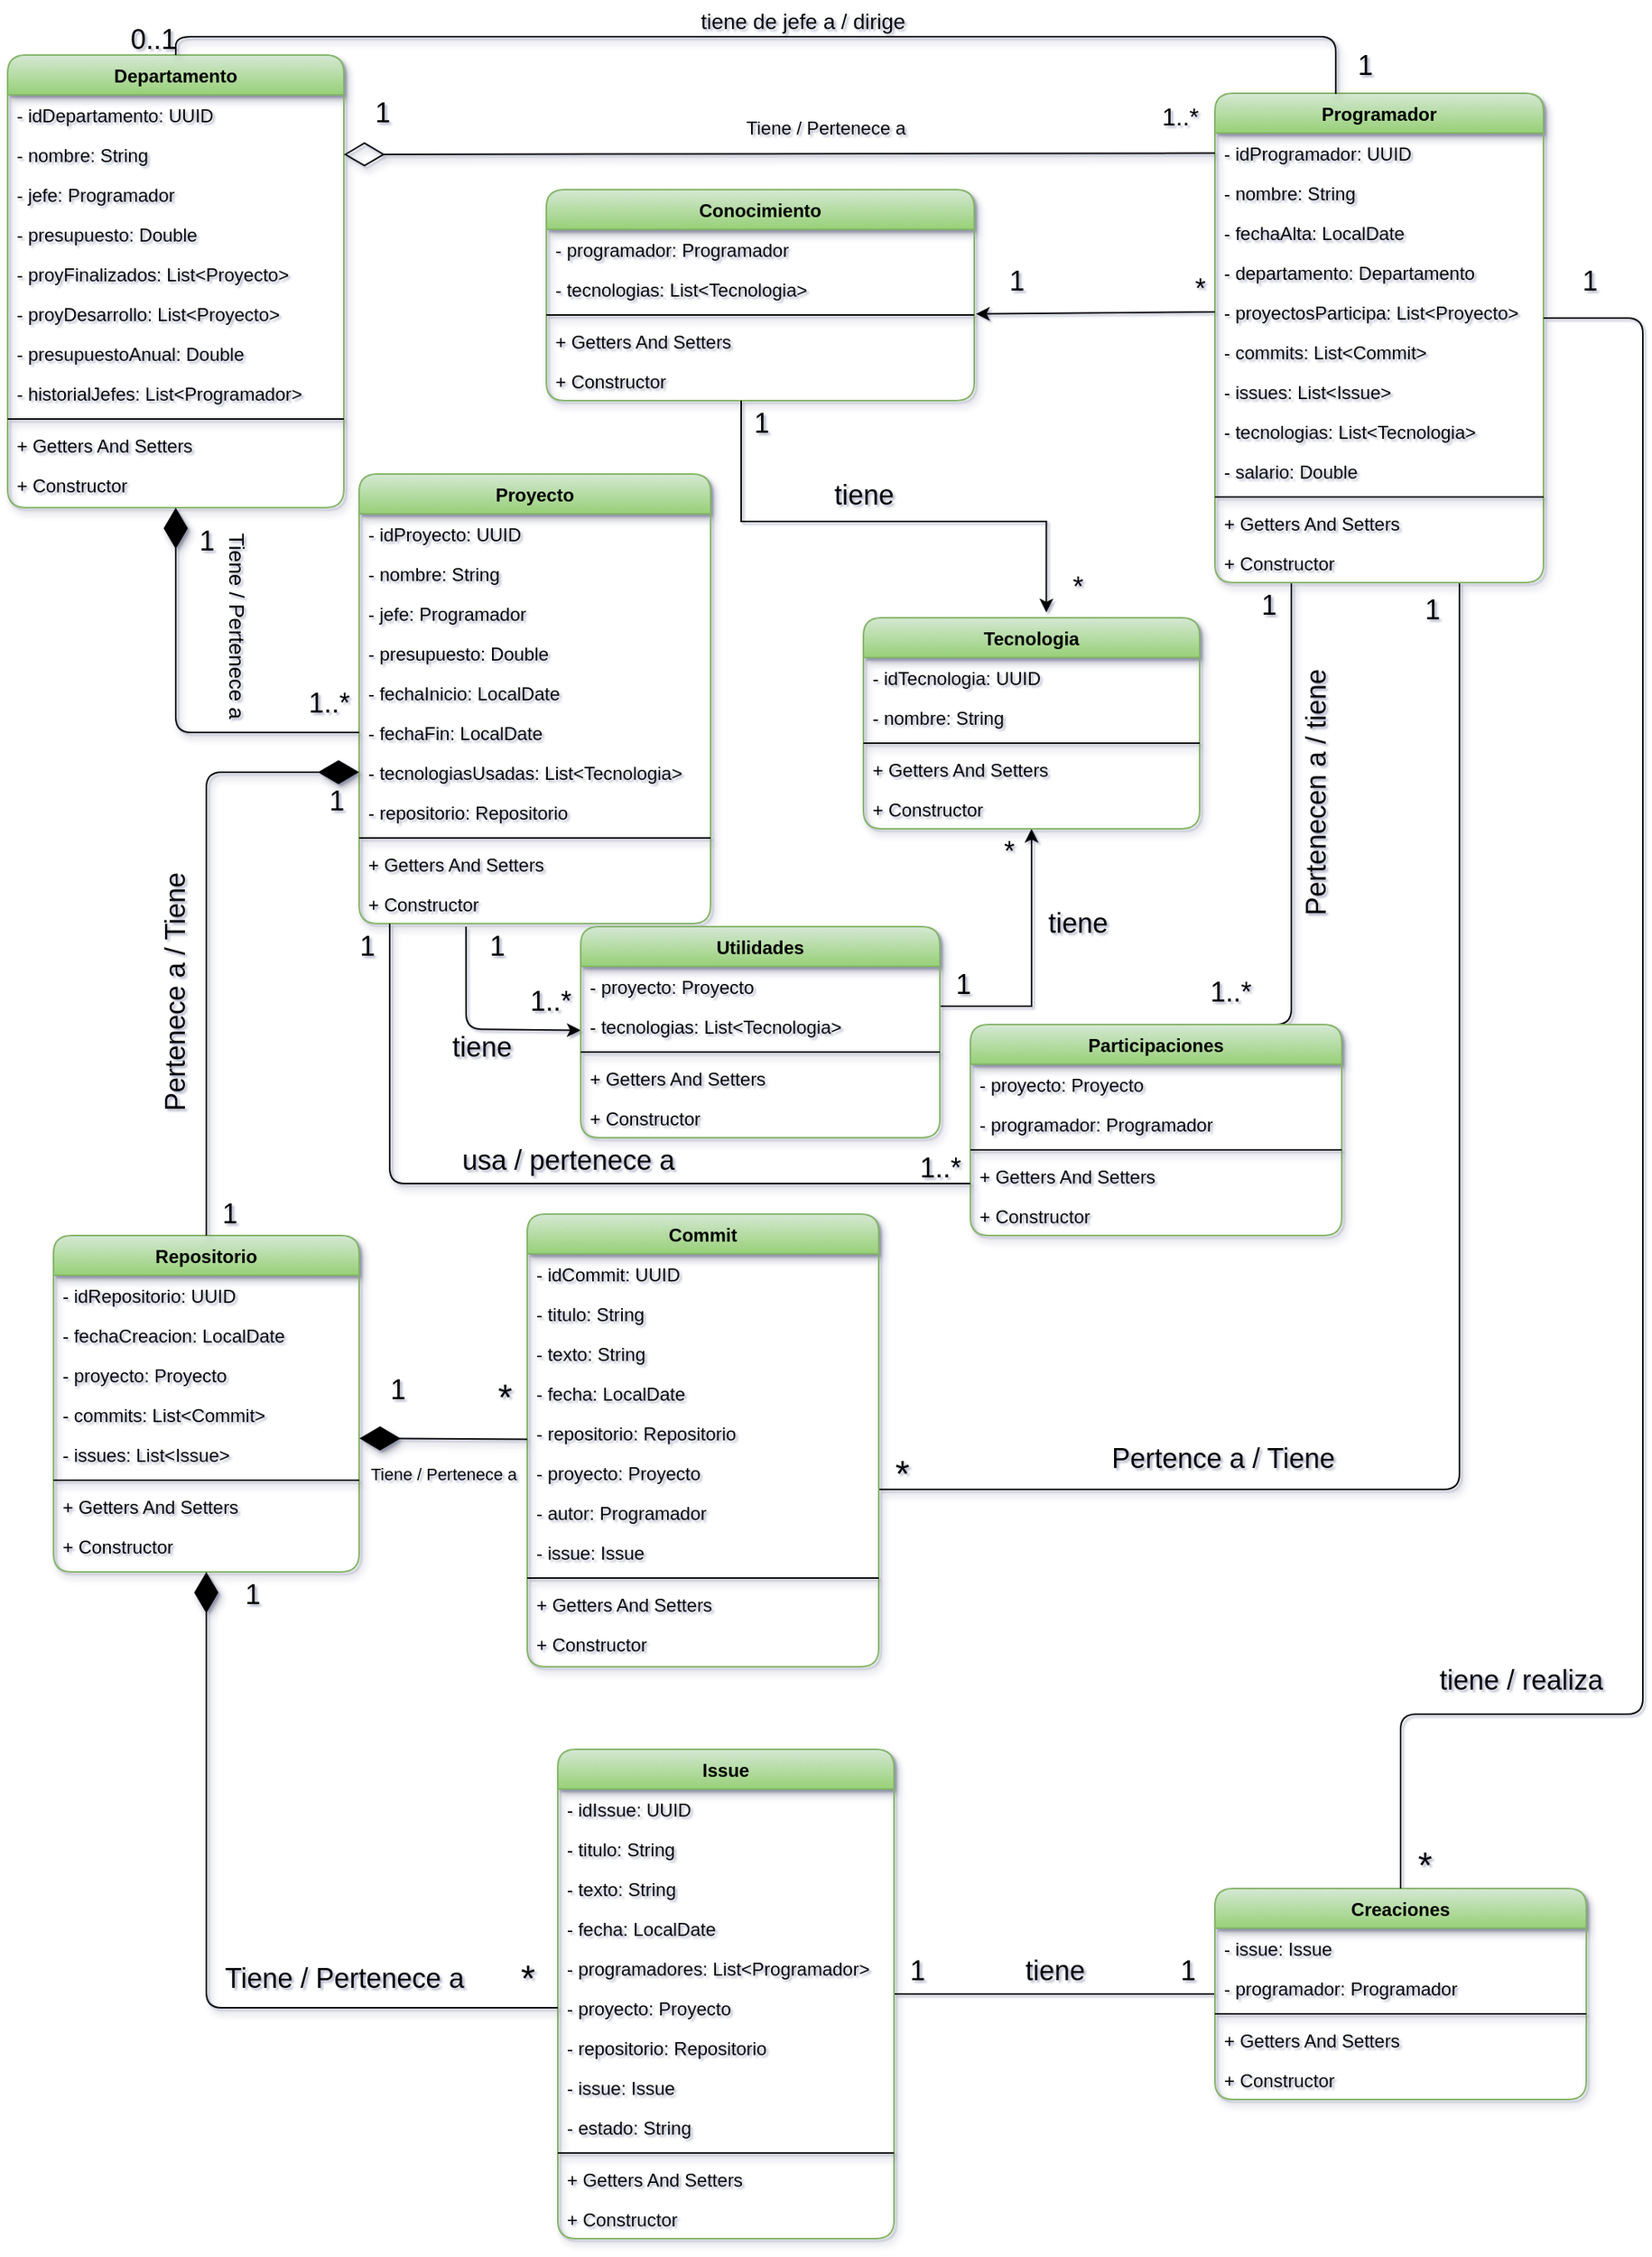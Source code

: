 <mxfile version="15.8.3" type="device"><diagram id="HZmxY4WNw8024BE34JRR" name="Page-1"><mxGraphModel dx="3555" dy="1950" grid="1" gridSize="10" guides="1" tooltips="1" connect="1" arrows="1" fold="1" page="1" pageScale="1" pageWidth="827" pageHeight="1169" background="none" math="0" shadow="1"><root><mxCell id="0"/><mxCell id="1" parent="0"/><mxCell id="TiH0geAo-olVfuEoiiwe-1" value="Departamento" style="swimlane;fontStyle=1;align=center;verticalAlign=top;childLayout=stackLayout;horizontal=1;startSize=26;horizontalStack=0;resizeParent=1;resizeParentMax=0;resizeLast=0;collapsible=1;marginBottom=0;fillColor=#d5e8d4;strokeColor=#82b366;gradientColor=#97d077;rounded=1;shadow=1;" parent="1" vertex="1"><mxGeometry y="32" width="220" height="296" as="geometry"/></mxCell><mxCell id="TiH0geAo-olVfuEoiiwe-2" value="- idDepartamento: UUID" style="text;strokeColor=none;fillColor=none;align=left;verticalAlign=top;spacingLeft=4;spacingRight=4;overflow=hidden;rotatable=0;points=[[0,0.5],[1,0.5]];portConstraint=eastwest;rounded=1;shadow=1;" parent="TiH0geAo-olVfuEoiiwe-1" vertex="1"><mxGeometry y="26" width="220" height="26" as="geometry"/></mxCell><mxCell id="ypCZ3P_r6VAvFXWBrY6j-39" value="- nombre: String" style="text;strokeColor=none;fillColor=none;align=left;verticalAlign=top;spacingLeft=4;spacingRight=4;overflow=hidden;rotatable=0;points=[[0,0.5],[1,0.5]];portConstraint=eastwest;rounded=1;shadow=1;" vertex="1" parent="TiH0geAo-olVfuEoiiwe-1"><mxGeometry y="52" width="220" height="26" as="geometry"/></mxCell><mxCell id="TiH0geAo-olVfuEoiiwe-5" value="- jefe: Programador" style="text;strokeColor=none;fillColor=none;align=left;verticalAlign=top;spacingLeft=4;spacingRight=4;overflow=hidden;rotatable=0;points=[[0,0.5],[1,0.5]];portConstraint=eastwest;rounded=1;shadow=1;" parent="TiH0geAo-olVfuEoiiwe-1" vertex="1"><mxGeometry y="78" width="220" height="26" as="geometry"/></mxCell><mxCell id="TiH0geAo-olVfuEoiiwe-6" value="- presupuesto: Double" style="text;strokeColor=none;fillColor=none;align=left;verticalAlign=top;spacingLeft=4;spacingRight=4;overflow=hidden;rotatable=0;points=[[0,0.5],[1,0.5]];portConstraint=eastwest;rounded=1;shadow=1;" parent="TiH0geAo-olVfuEoiiwe-1" vertex="1"><mxGeometry y="104" width="220" height="26" as="geometry"/></mxCell><mxCell id="TiH0geAo-olVfuEoiiwe-7" value="- proyFinalizados: List&lt;Proyecto&gt;" style="text;strokeColor=none;fillColor=none;align=left;verticalAlign=top;spacingLeft=4;spacingRight=4;overflow=hidden;rotatable=0;points=[[0,0.5],[1,0.5]];portConstraint=eastwest;rounded=1;shadow=1;" parent="TiH0geAo-olVfuEoiiwe-1" vertex="1"><mxGeometry y="130" width="220" height="26" as="geometry"/></mxCell><mxCell id="TiH0geAo-olVfuEoiiwe-8" value="- proyDesarrollo: List&lt;Proyecto&gt;" style="text;strokeColor=none;fillColor=none;align=left;verticalAlign=top;spacingLeft=4;spacingRight=4;overflow=hidden;rotatable=0;points=[[0,0.5],[1,0.5]];portConstraint=eastwest;rounded=1;shadow=1;" parent="TiH0geAo-olVfuEoiiwe-1" vertex="1"><mxGeometry y="156" width="220" height="26" as="geometry"/></mxCell><mxCell id="TiH0geAo-olVfuEoiiwe-9" value="- presupuestoAnual: Double" style="text;strokeColor=none;fillColor=none;align=left;verticalAlign=top;spacingLeft=4;spacingRight=4;overflow=hidden;rotatable=0;points=[[0,0.5],[1,0.5]];portConstraint=eastwest;rounded=1;shadow=1;" parent="TiH0geAo-olVfuEoiiwe-1" vertex="1"><mxGeometry y="182" width="220" height="26" as="geometry"/></mxCell><mxCell id="TiH0geAo-olVfuEoiiwe-21" value="- historialJefes: List&lt;Programador&gt;" style="text;strokeColor=none;fillColor=none;align=left;verticalAlign=top;spacingLeft=4;spacingRight=4;overflow=hidden;rotatable=0;points=[[0,0.5],[1,0.5]];portConstraint=eastwest;rounded=1;shadow=1;" parent="TiH0geAo-olVfuEoiiwe-1" vertex="1"><mxGeometry y="208" width="220" height="26" as="geometry"/></mxCell><mxCell id="TiH0geAo-olVfuEoiiwe-3" value="" style="line;strokeWidth=1;fillColor=none;align=left;verticalAlign=middle;spacingTop=-1;spacingLeft=3;spacingRight=3;rotatable=0;labelPosition=right;points=[];portConstraint=eastwest;rounded=1;shadow=1;" parent="TiH0geAo-olVfuEoiiwe-1" vertex="1"><mxGeometry y="234" width="220" height="8" as="geometry"/></mxCell><mxCell id="TiH0geAo-olVfuEoiiwe-4" value="+ Getters And Setters" style="text;strokeColor=none;fillColor=none;align=left;verticalAlign=top;spacingLeft=4;spacingRight=4;overflow=hidden;rotatable=0;points=[[0,0.5],[1,0.5]];portConstraint=eastwest;rounded=1;shadow=1;" parent="TiH0geAo-olVfuEoiiwe-1" vertex="1"><mxGeometry y="242" width="220" height="26" as="geometry"/></mxCell><mxCell id="TiH0geAo-olVfuEoiiwe-10" value="+ Constructor" style="text;strokeColor=none;fillColor=none;align=left;verticalAlign=top;spacingLeft=4;spacingRight=4;overflow=hidden;rotatable=0;points=[[0,0.5],[1,0.5]];portConstraint=eastwest;rounded=1;shadow=1;" parent="TiH0geAo-olVfuEoiiwe-1" vertex="1"><mxGeometry y="268" width="220" height="28" as="geometry"/></mxCell><mxCell id="TiH0geAo-olVfuEoiiwe-11" value="Proyecto" style="swimlane;fontStyle=1;align=center;verticalAlign=top;childLayout=stackLayout;horizontal=1;startSize=26;horizontalStack=0;resizeParent=1;resizeParentMax=0;resizeLast=0;collapsible=1;marginBottom=0;fillColor=#d5e8d4;strokeColor=#82b366;gradientColor=#97d077;rounded=1;shadow=1;" parent="1" vertex="1"><mxGeometry x="230" y="306" width="230" height="294" as="geometry"/></mxCell><mxCell id="TiH0geAo-olVfuEoiiwe-12" value="- idProyecto: UUID" style="text;strokeColor=none;fillColor=none;align=left;verticalAlign=top;spacingLeft=4;spacingRight=4;overflow=hidden;rotatable=0;points=[[0,0.5],[1,0.5]];portConstraint=eastwest;rounded=1;shadow=1;" parent="TiH0geAo-olVfuEoiiwe-11" vertex="1"><mxGeometry y="26" width="230" height="26" as="geometry"/></mxCell><mxCell id="ypCZ3P_r6VAvFXWBrY6j-42" value="- nombre: String" style="text;strokeColor=none;fillColor=none;align=left;verticalAlign=top;spacingLeft=4;spacingRight=4;overflow=hidden;rotatable=0;points=[[0,0.5],[1,0.5]];portConstraint=eastwest;rounded=1;shadow=1;" vertex="1" parent="TiH0geAo-olVfuEoiiwe-11"><mxGeometry y="52" width="230" height="26" as="geometry"/></mxCell><mxCell id="TiH0geAo-olVfuEoiiwe-13" value="- jefe: Programador" style="text;strokeColor=none;fillColor=none;align=left;verticalAlign=top;spacingLeft=4;spacingRight=4;overflow=hidden;rotatable=0;points=[[0,0.5],[1,0.5]];portConstraint=eastwest;rounded=1;shadow=1;" parent="TiH0geAo-olVfuEoiiwe-11" vertex="1"><mxGeometry y="78" width="230" height="26" as="geometry"/></mxCell><mxCell id="TiH0geAo-olVfuEoiiwe-14" value="- presupuesto: Double" style="text;strokeColor=none;fillColor=none;align=left;verticalAlign=top;spacingLeft=4;spacingRight=4;overflow=hidden;rotatable=0;points=[[0,0.5],[1,0.5]];portConstraint=eastwest;rounded=1;shadow=1;" parent="TiH0geAo-olVfuEoiiwe-11" vertex="1"><mxGeometry y="104" width="230" height="26" as="geometry"/></mxCell><mxCell id="TiH0geAo-olVfuEoiiwe-15" value="- fechaInicio: LocalDate" style="text;strokeColor=none;fillColor=none;align=left;verticalAlign=top;spacingLeft=4;spacingRight=4;overflow=hidden;rotatable=0;points=[[0,0.5],[1,0.5]];portConstraint=eastwest;rounded=1;shadow=1;" parent="TiH0geAo-olVfuEoiiwe-11" vertex="1"><mxGeometry y="130" width="230" height="26" as="geometry"/></mxCell><mxCell id="TiH0geAo-olVfuEoiiwe-16" value="- fechaFin: LocalDate" style="text;strokeColor=none;fillColor=none;align=left;verticalAlign=top;spacingLeft=4;spacingRight=4;overflow=hidden;rotatable=0;points=[[0,0.5],[1,0.5]];portConstraint=eastwest;rounded=1;shadow=1;" parent="TiH0geAo-olVfuEoiiwe-11" vertex="1"><mxGeometry y="156" width="230" height="26" as="geometry"/></mxCell><mxCell id="TiH0geAo-olVfuEoiiwe-17" value="- tecnologiasUsadas: List&lt;Tecnologia&gt;" style="text;strokeColor=none;fillColor=none;align=left;verticalAlign=top;spacingLeft=4;spacingRight=4;overflow=hidden;rotatable=0;points=[[0,0.5],[1,0.5]];portConstraint=eastwest;rounded=1;shadow=1;" parent="TiH0geAo-olVfuEoiiwe-11" vertex="1"><mxGeometry y="182" width="230" height="26" as="geometry"/></mxCell><mxCell id="TiH0geAo-olVfuEoiiwe-22" value="- repositorio: Repositorio" style="text;strokeColor=none;fillColor=none;align=left;verticalAlign=top;spacingLeft=4;spacingRight=4;overflow=hidden;rotatable=0;points=[[0,0.5],[1,0.5]];portConstraint=eastwest;rounded=1;shadow=1;" parent="TiH0geAo-olVfuEoiiwe-11" vertex="1"><mxGeometry y="208" width="230" height="26" as="geometry"/></mxCell><mxCell id="TiH0geAo-olVfuEoiiwe-18" value="" style="line;strokeWidth=1;fillColor=none;align=left;verticalAlign=middle;spacingTop=-1;spacingLeft=3;spacingRight=3;rotatable=0;labelPosition=right;points=[];portConstraint=eastwest;rounded=1;shadow=1;" parent="TiH0geAo-olVfuEoiiwe-11" vertex="1"><mxGeometry y="234" width="230" height="8" as="geometry"/></mxCell><mxCell id="TiH0geAo-olVfuEoiiwe-19" value="+ Getters And Setters" style="text;strokeColor=none;fillColor=none;align=left;verticalAlign=top;spacingLeft=4;spacingRight=4;overflow=hidden;rotatable=0;points=[[0,0.5],[1,0.5]];portConstraint=eastwest;rounded=1;shadow=1;" parent="TiH0geAo-olVfuEoiiwe-11" vertex="1"><mxGeometry y="242" width="230" height="26" as="geometry"/></mxCell><mxCell id="TiH0geAo-olVfuEoiiwe-20" value="+ Constructor " style="text;strokeColor=none;fillColor=none;align=left;verticalAlign=top;spacingLeft=4;spacingRight=4;overflow=hidden;rotatable=0;points=[[0,0.5],[1,0.5]];portConstraint=eastwest;rounded=1;shadow=1;" parent="TiH0geAo-olVfuEoiiwe-11" vertex="1"><mxGeometry y="268" width="230" height="26" as="geometry"/></mxCell><mxCell id="Bo5ASMbknL42rBoyFhP4-28" style="edgeStyle=orthogonalEdgeStyle;orthogonalLoop=1;jettySize=auto;html=1;endArrow=none;endFill=0;shadow=1;" parent="1" source="TiH0geAo-olVfuEoiiwe-23" target="TiH0geAo-olVfuEoiiwe-46" edge="1"><mxGeometry relative="1" as="geometry"><Array as="points"><mxPoint x="950" y="970"/></Array><mxPoint x="570" y="860" as="targetPoint"/></mxGeometry></mxCell><mxCell id="89NfcNjuYtu2z_Fh4dar-20" style="edgeStyle=orthogonalEdgeStyle;rounded=1;orthogonalLoop=1;jettySize=auto;html=1;fontSize=18;endArrow=none;endFill=0;shadow=1;entryX=0.75;entryY=0;entryDx=0;entryDy=0;" parent="1" source="TiH0geAo-olVfuEoiiwe-23" target="89NfcNjuYtu2z_Fh4dar-2" edge="1"><mxGeometry relative="1" as="geometry"><Array as="points"><mxPoint x="840" y="666"/></Array><mxPoint x="810" y="590" as="targetPoint"/></mxGeometry></mxCell><mxCell id="TiH0geAo-olVfuEoiiwe-23" value="Programador" style="swimlane;fontStyle=1;align=center;verticalAlign=top;childLayout=stackLayout;horizontal=1;startSize=26;horizontalStack=0;resizeParent=1;resizeParentMax=0;resizeLast=0;collapsible=1;marginBottom=0;fillColor=#d5e8d4;strokeColor=#82b366;gradientColor=#97d077;rounded=1;shadow=1;" parent="1" vertex="1"><mxGeometry x="790" y="57" width="215" height="320" as="geometry"/></mxCell><mxCell id="TiH0geAo-olVfuEoiiwe-24" value="- idProgramador: UUID" style="text;strokeColor=none;fillColor=none;align=left;verticalAlign=top;spacingLeft=4;spacingRight=4;overflow=hidden;rotatable=0;points=[[0,0.5],[1,0.5]];portConstraint=eastwest;rounded=1;shadow=1;" parent="TiH0geAo-olVfuEoiiwe-23" vertex="1"><mxGeometry y="26" width="215" height="26" as="geometry"/></mxCell><mxCell id="ypCZ3P_r6VAvFXWBrY6j-40" value="- nombre: String" style="text;strokeColor=none;fillColor=none;align=left;verticalAlign=top;spacingLeft=4;spacingRight=4;overflow=hidden;rotatable=0;points=[[0,0.5],[1,0.5]];portConstraint=eastwest;rounded=1;shadow=1;" vertex="1" parent="TiH0geAo-olVfuEoiiwe-23"><mxGeometry y="52" width="215" height="26" as="geometry"/></mxCell><mxCell id="TiH0geAo-olVfuEoiiwe-25" value="- fechaAlta: LocalDate" style="text;strokeColor=none;fillColor=none;align=left;verticalAlign=top;spacingLeft=4;spacingRight=4;overflow=hidden;rotatable=0;points=[[0,0.5],[1,0.5]];portConstraint=eastwest;rounded=1;shadow=1;" parent="TiH0geAo-olVfuEoiiwe-23" vertex="1"><mxGeometry y="78" width="215" height="26" as="geometry"/></mxCell><mxCell id="TiH0geAo-olVfuEoiiwe-26" value="- departamento: Departamento" style="text;strokeColor=none;fillColor=none;align=left;verticalAlign=top;spacingLeft=4;spacingRight=4;overflow=hidden;rotatable=0;points=[[0,0.5],[1,0.5]];portConstraint=eastwest;rounded=1;shadow=1;" parent="TiH0geAo-olVfuEoiiwe-23" vertex="1"><mxGeometry y="104" width="215" height="26" as="geometry"/></mxCell><mxCell id="TiH0geAo-olVfuEoiiwe-27" value="- proyectosParticipa: List&lt;Proyecto&gt;" style="text;strokeColor=none;fillColor=none;align=left;verticalAlign=top;spacingLeft=4;spacingRight=4;overflow=hidden;rotatable=0;points=[[0,0.5],[1,0.5]];portConstraint=eastwest;rounded=1;shadow=1;" parent="TiH0geAo-olVfuEoiiwe-23" vertex="1"><mxGeometry y="130" width="215" height="26" as="geometry"/></mxCell><mxCell id="TiH0geAo-olVfuEoiiwe-28" value="- commits: List&lt;Commit&gt;" style="text;strokeColor=none;fillColor=none;align=left;verticalAlign=top;spacingLeft=4;spacingRight=4;overflow=hidden;rotatable=0;points=[[0,0.5],[1,0.5]];portConstraint=eastwest;rounded=1;shadow=1;" parent="TiH0geAo-olVfuEoiiwe-23" vertex="1"><mxGeometry y="156" width="215" height="26" as="geometry"/></mxCell><mxCell id="TiH0geAo-olVfuEoiiwe-29" value="- issues: List&lt;Issue&gt;" style="text;strokeColor=none;fillColor=none;align=left;verticalAlign=top;spacingLeft=4;spacingRight=4;overflow=hidden;rotatable=0;points=[[0,0.5],[1,0.5]];portConstraint=eastwest;rounded=1;shadow=1;" parent="TiH0geAo-olVfuEoiiwe-23" vertex="1"><mxGeometry y="182" width="215" height="26" as="geometry"/></mxCell><mxCell id="TiH0geAo-olVfuEoiiwe-44" value="- tecnologias: List&lt;Tecnologia&gt;" style="text;strokeColor=none;fillColor=none;align=left;verticalAlign=top;spacingLeft=4;spacingRight=4;overflow=hidden;rotatable=0;points=[[0,0.5],[1,0.5]];portConstraint=eastwest;rounded=1;shadow=1;" parent="TiH0geAo-olVfuEoiiwe-23" vertex="1"><mxGeometry y="208" width="215" height="26" as="geometry"/></mxCell><mxCell id="TiH0geAo-olVfuEoiiwe-45" value="- salario: Double" style="text;strokeColor=none;fillColor=none;align=left;verticalAlign=top;spacingLeft=4;spacingRight=4;overflow=hidden;rotatable=0;points=[[0,0.5],[1,0.5]];portConstraint=eastwest;rounded=1;shadow=1;" parent="TiH0geAo-olVfuEoiiwe-23" vertex="1"><mxGeometry y="234" width="215" height="26" as="geometry"/></mxCell><mxCell id="TiH0geAo-olVfuEoiiwe-31" value="" style="line;strokeWidth=1;fillColor=none;align=left;verticalAlign=middle;spacingTop=-1;spacingLeft=3;spacingRight=3;rotatable=0;labelPosition=right;points=[];portConstraint=eastwest;rounded=1;shadow=1;" parent="TiH0geAo-olVfuEoiiwe-23" vertex="1"><mxGeometry y="260" width="215" height="8" as="geometry"/></mxCell><mxCell id="TiH0geAo-olVfuEoiiwe-32" value="+ Getters And Setters" style="text;strokeColor=none;fillColor=none;align=left;verticalAlign=top;spacingLeft=4;spacingRight=4;overflow=hidden;rotatable=0;points=[[0,0.5],[1,0.5]];portConstraint=eastwest;rounded=1;shadow=1;" parent="TiH0geAo-olVfuEoiiwe-23" vertex="1"><mxGeometry y="268" width="215" height="26" as="geometry"/></mxCell><mxCell id="TiH0geAo-olVfuEoiiwe-33" value="+ Constructor " style="text;strokeColor=none;fillColor=none;align=left;verticalAlign=top;spacingLeft=4;spacingRight=4;overflow=hidden;rotatable=0;points=[[0,0.5],[1,0.5]];portConstraint=eastwest;rounded=1;shadow=1;" parent="TiH0geAo-olVfuEoiiwe-23" vertex="1"><mxGeometry y="294" width="215" height="26" as="geometry"/></mxCell><mxCell id="TiH0geAo-olVfuEoiiwe-34" value="Repositorio" style="swimlane;fontStyle=1;align=center;verticalAlign=top;childLayout=stackLayout;horizontal=1;startSize=26;horizontalStack=0;resizeParent=1;resizeParentMax=0;resizeLast=0;collapsible=1;marginBottom=0;fillColor=#d5e8d4;strokeColor=#82b366;gradientColor=#97d077;rounded=1;shadow=1;" parent="1" vertex="1"><mxGeometry x="30" y="804" width="200" height="220" as="geometry"/></mxCell><mxCell id="TiH0geAo-olVfuEoiiwe-35" value="- idRepositorio: UUID" style="text;strokeColor=none;fillColor=none;align=left;verticalAlign=top;spacingLeft=4;spacingRight=4;overflow=hidden;rotatable=0;points=[[0,0.5],[1,0.5]];portConstraint=eastwest;rounded=1;shadow=1;" parent="TiH0geAo-olVfuEoiiwe-34" vertex="1"><mxGeometry y="26" width="200" height="26" as="geometry"/></mxCell><mxCell id="TiH0geAo-olVfuEoiiwe-36" value="- fechaCreacion: LocalDate" style="text;strokeColor=none;fillColor=none;align=left;verticalAlign=top;spacingLeft=4;spacingRight=4;overflow=hidden;rotatable=0;points=[[0,0.5],[1,0.5]];portConstraint=eastwest;rounded=1;shadow=1;" parent="TiH0geAo-olVfuEoiiwe-34" vertex="1"><mxGeometry y="52" width="200" height="26" as="geometry"/></mxCell><mxCell id="TiH0geAo-olVfuEoiiwe-37" value="- proyecto: Proyecto" style="text;strokeColor=none;fillColor=none;align=left;verticalAlign=top;spacingLeft=4;spacingRight=4;overflow=hidden;rotatable=0;points=[[0,0.5],[1,0.5]];portConstraint=eastwest;rounded=1;shadow=1;" parent="TiH0geAo-olVfuEoiiwe-34" vertex="1"><mxGeometry y="78" width="200" height="26" as="geometry"/></mxCell><mxCell id="TiH0geAo-olVfuEoiiwe-39" value="- commits: List&lt;Commit&gt;" style="text;strokeColor=none;fillColor=none;align=left;verticalAlign=top;spacingLeft=4;spacingRight=4;overflow=hidden;rotatable=0;points=[[0,0.5],[1,0.5]];portConstraint=eastwest;rounded=1;shadow=1;" parent="TiH0geAo-olVfuEoiiwe-34" vertex="1"><mxGeometry y="104" width="200" height="26" as="geometry"/></mxCell><mxCell id="TiH0geAo-olVfuEoiiwe-40" value="- issues: List&lt;Issue&gt;" style="text;strokeColor=none;fillColor=none;align=left;verticalAlign=top;spacingLeft=4;spacingRight=4;overflow=hidden;rotatable=0;points=[[0,0.5],[1,0.5]];portConstraint=eastwest;rounded=1;shadow=1;" parent="TiH0geAo-olVfuEoiiwe-34" vertex="1"><mxGeometry y="130" width="200" height="26" as="geometry"/></mxCell><mxCell id="TiH0geAo-olVfuEoiiwe-41" value="" style="line;strokeWidth=1;fillColor=none;align=left;verticalAlign=middle;spacingTop=-1;spacingLeft=3;spacingRight=3;rotatable=0;labelPosition=right;points=[];portConstraint=eastwest;rounded=1;shadow=1;" parent="TiH0geAo-olVfuEoiiwe-34" vertex="1"><mxGeometry y="156" width="200" height="8" as="geometry"/></mxCell><mxCell id="TiH0geAo-olVfuEoiiwe-42" value="+ Getters And Setters" style="text;strokeColor=none;fillColor=none;align=left;verticalAlign=top;spacingLeft=4;spacingRight=4;overflow=hidden;rotatable=0;points=[[0,0.5],[1,0.5]];portConstraint=eastwest;rounded=1;shadow=1;" parent="TiH0geAo-olVfuEoiiwe-34" vertex="1"><mxGeometry y="164" width="200" height="26" as="geometry"/></mxCell><mxCell id="TiH0geAo-olVfuEoiiwe-43" value="+ Constructor " style="text;strokeColor=none;fillColor=none;align=left;verticalAlign=top;spacingLeft=4;spacingRight=4;overflow=hidden;rotatable=0;points=[[0,0.5],[1,0.5]];portConstraint=eastwest;rounded=1;shadow=1;" parent="TiH0geAo-olVfuEoiiwe-34" vertex="1"><mxGeometry y="190" width="200" height="30" as="geometry"/></mxCell><mxCell id="TiH0geAo-olVfuEoiiwe-46" value="Commit" style="swimlane;fontStyle=1;align=center;verticalAlign=top;childLayout=stackLayout;horizontal=1;startSize=26;horizontalStack=0;resizeParent=1;resizeParentMax=0;resizeLast=0;collapsible=1;marginBottom=0;fillColor=#d5e8d4;strokeColor=#82b366;gradientColor=#97d077;rounded=1;shadow=1;" parent="1" vertex="1"><mxGeometry x="340" y="790" width="230" height="296" as="geometry"/></mxCell><mxCell id="ypCZ3P_r6VAvFXWBrY6j-45" value="- idCommit: UUID" style="text;strokeColor=none;fillColor=none;align=left;verticalAlign=top;spacingLeft=4;spacingRight=4;overflow=hidden;rotatable=0;points=[[0,0.5],[1,0.5]];portConstraint=eastwest;rounded=1;shadow=1;" vertex="1" parent="TiH0geAo-olVfuEoiiwe-46"><mxGeometry y="26" width="230" height="26" as="geometry"/></mxCell><mxCell id="TiH0geAo-olVfuEoiiwe-47" value="- titulo: String" style="text;strokeColor=none;fillColor=none;align=left;verticalAlign=top;spacingLeft=4;spacingRight=4;overflow=hidden;rotatable=0;points=[[0,0.5],[1,0.5]];portConstraint=eastwest;rounded=1;shadow=1;" parent="TiH0geAo-olVfuEoiiwe-46" vertex="1"><mxGeometry y="52" width="230" height="26" as="geometry"/></mxCell><mxCell id="TiH0geAo-olVfuEoiiwe-48" value="- texto: String" style="text;strokeColor=none;fillColor=none;align=left;verticalAlign=top;spacingLeft=4;spacingRight=4;overflow=hidden;rotatable=0;points=[[0,0.5],[1,0.5]];portConstraint=eastwest;rounded=1;shadow=1;" parent="TiH0geAo-olVfuEoiiwe-46" vertex="1"><mxGeometry y="78" width="230" height="26" as="geometry"/></mxCell><mxCell id="TiH0geAo-olVfuEoiiwe-49" value="- fecha: LocalDate" style="text;strokeColor=none;fillColor=none;align=left;verticalAlign=top;spacingLeft=4;spacingRight=4;overflow=hidden;rotatable=0;points=[[0,0.5],[1,0.5]];portConstraint=eastwest;rounded=1;shadow=1;" parent="TiH0geAo-olVfuEoiiwe-46" vertex="1"><mxGeometry y="104" width="230" height="26" as="geometry"/></mxCell><mxCell id="TiH0geAo-olVfuEoiiwe-50" value="- repositorio: Repositorio" style="text;strokeColor=none;fillColor=none;align=left;verticalAlign=top;spacingLeft=4;spacingRight=4;overflow=hidden;rotatable=0;points=[[0,0.5],[1,0.5]];portConstraint=eastwest;rounded=1;shadow=1;" parent="TiH0geAo-olVfuEoiiwe-46" vertex="1"><mxGeometry y="130" width="230" height="26" as="geometry"/></mxCell><mxCell id="TiH0geAo-olVfuEoiiwe-51" value="- proyecto: Proyecto" style="text;strokeColor=none;fillColor=none;align=left;verticalAlign=top;spacingLeft=4;spacingRight=4;overflow=hidden;rotatable=0;points=[[0,0.5],[1,0.5]];portConstraint=eastwest;rounded=1;shadow=1;" parent="TiH0geAo-olVfuEoiiwe-46" vertex="1"><mxGeometry y="156" width="230" height="26" as="geometry"/></mxCell><mxCell id="TiH0geAo-olVfuEoiiwe-52" value="- autor: Programador" style="text;strokeColor=none;fillColor=none;align=left;verticalAlign=top;spacingLeft=4;spacingRight=4;overflow=hidden;rotatable=0;points=[[0,0.5],[1,0.5]];portConstraint=eastwest;rounded=1;shadow=1;" parent="TiH0geAo-olVfuEoiiwe-46" vertex="1"><mxGeometry y="182" width="230" height="26" as="geometry"/></mxCell><mxCell id="TiH0geAo-olVfuEoiiwe-56" value="- issue: Issue" style="text;strokeColor=none;fillColor=none;align=left;verticalAlign=top;spacingLeft=4;spacingRight=4;overflow=hidden;rotatable=0;points=[[0,0.5],[1,0.5]];portConstraint=eastwest;rounded=1;shadow=1;" parent="TiH0geAo-olVfuEoiiwe-46" vertex="1"><mxGeometry y="208" width="230" height="26" as="geometry"/></mxCell><mxCell id="TiH0geAo-olVfuEoiiwe-53" value="" style="line;strokeWidth=1;fillColor=none;align=left;verticalAlign=middle;spacingTop=-1;spacingLeft=3;spacingRight=3;rotatable=0;labelPosition=right;points=[];portConstraint=eastwest;rounded=1;shadow=1;" parent="TiH0geAo-olVfuEoiiwe-46" vertex="1"><mxGeometry y="234" width="230" height="8" as="geometry"/></mxCell><mxCell id="TiH0geAo-olVfuEoiiwe-54" value="+ Getters And Setters" style="text;strokeColor=none;fillColor=none;align=left;verticalAlign=top;spacingLeft=4;spacingRight=4;overflow=hidden;rotatable=0;points=[[0,0.5],[1,0.5]];portConstraint=eastwest;rounded=1;shadow=1;" parent="TiH0geAo-olVfuEoiiwe-46" vertex="1"><mxGeometry y="242" width="230" height="26" as="geometry"/></mxCell><mxCell id="TiH0geAo-olVfuEoiiwe-55" value="+ Constructor " style="text;strokeColor=none;fillColor=none;align=left;verticalAlign=top;spacingLeft=4;spacingRight=4;overflow=hidden;rotatable=0;points=[[0,0.5],[1,0.5]];portConstraint=eastwest;rounded=1;shadow=1;" parent="TiH0geAo-olVfuEoiiwe-46" vertex="1"><mxGeometry y="268" width="230" height="28" as="geometry"/></mxCell><mxCell id="y__afnDM-_Wm_M2NOgLT-55" value="" style="edgeStyle=orthogonalEdgeStyle;rounded=1;orthogonalLoop=1;jettySize=auto;html=1;fontSize=18;endArrow=none;endFill=0;" parent="1" source="TiH0geAo-olVfuEoiiwe-57" target="y__afnDM-_Wm_M2NOgLT-48" edge="1"><mxGeometry relative="1" as="geometry"><mxPoint x="725" y="1117" as="targetPoint"/><Array as="points"/></mxGeometry></mxCell><mxCell id="TiH0geAo-olVfuEoiiwe-57" value="Issue" style="swimlane;fontStyle=1;align=center;verticalAlign=top;childLayout=stackLayout;horizontal=1;startSize=26;horizontalStack=0;resizeParent=1;resizeParentMax=0;resizeLast=0;collapsible=1;marginBottom=0;fillColor=#d5e8d4;strokeColor=#82b366;gradientColor=#97d077;rounded=1;shadow=1;" parent="1" vertex="1"><mxGeometry x="360" y="1140" width="220" height="320" as="geometry"/></mxCell><mxCell id="TiH0geAo-olVfuEoiiwe-58" value="- idIssue: UUID" style="text;strokeColor=none;fillColor=none;align=left;verticalAlign=top;spacingLeft=4;spacingRight=4;overflow=hidden;rotatable=0;points=[[0,0.5],[1,0.5]];portConstraint=eastwest;rounded=1;shadow=1;" parent="TiH0geAo-olVfuEoiiwe-57" vertex="1"><mxGeometry y="26" width="220" height="26" as="geometry"/></mxCell><mxCell id="ypCZ3P_r6VAvFXWBrY6j-46" value="- titulo: String" style="text;strokeColor=none;fillColor=none;align=left;verticalAlign=top;spacingLeft=4;spacingRight=4;overflow=hidden;rotatable=0;points=[[0,0.5],[1,0.5]];portConstraint=eastwest;rounded=1;shadow=1;" vertex="1" parent="TiH0geAo-olVfuEoiiwe-57"><mxGeometry y="52" width="220" height="26" as="geometry"/></mxCell><mxCell id="TiH0geAo-olVfuEoiiwe-59" value="- texto: String" style="text;strokeColor=none;fillColor=none;align=left;verticalAlign=top;spacingLeft=4;spacingRight=4;overflow=hidden;rotatable=0;points=[[0,0.5],[1,0.5]];portConstraint=eastwest;rounded=1;shadow=1;" parent="TiH0geAo-olVfuEoiiwe-57" vertex="1"><mxGeometry y="78" width="220" height="26" as="geometry"/></mxCell><mxCell id="TiH0geAo-olVfuEoiiwe-60" value="- fecha: LocalDate" style="text;strokeColor=none;fillColor=none;align=left;verticalAlign=top;spacingLeft=4;spacingRight=4;overflow=hidden;rotatable=0;points=[[0,0.5],[1,0.5]];portConstraint=eastwest;rounded=1;shadow=1;" parent="TiH0geAo-olVfuEoiiwe-57" vertex="1"><mxGeometry y="104" width="220" height="26" as="geometry"/></mxCell><mxCell id="TiH0geAo-olVfuEoiiwe-61" value="- programadores: List&lt;Programador&gt;" style="text;strokeColor=none;fillColor=none;align=left;verticalAlign=top;spacingLeft=4;spacingRight=4;overflow=hidden;rotatable=0;points=[[0,0.5],[1,0.5]];portConstraint=eastwest;rounded=1;shadow=1;" parent="TiH0geAo-olVfuEoiiwe-57" vertex="1"><mxGeometry y="130" width="220" height="26" as="geometry"/></mxCell><mxCell id="TiH0geAo-olVfuEoiiwe-62" value="- proyecto: Proyecto" style="text;strokeColor=none;fillColor=none;align=left;verticalAlign=top;spacingLeft=4;spacingRight=4;overflow=hidden;rotatable=0;points=[[0,0.5],[1,0.5]];portConstraint=eastwest;rounded=1;shadow=1;" parent="TiH0geAo-olVfuEoiiwe-57" vertex="1"><mxGeometry y="156" width="220" height="26" as="geometry"/></mxCell><mxCell id="TiH0geAo-olVfuEoiiwe-63" value="- repositorio: Repositorio" style="text;strokeColor=none;fillColor=none;align=left;verticalAlign=top;spacingLeft=4;spacingRight=4;overflow=hidden;rotatable=0;points=[[0,0.5],[1,0.5]];portConstraint=eastwest;rounded=1;shadow=1;" parent="TiH0geAo-olVfuEoiiwe-57" vertex="1"><mxGeometry y="182" width="220" height="26" as="geometry"/></mxCell><mxCell id="TiH0geAo-olVfuEoiiwe-64" value="- issue: Issue" style="text;strokeColor=none;fillColor=none;align=left;verticalAlign=top;spacingLeft=4;spacingRight=4;overflow=hidden;rotatable=0;points=[[0,0.5],[1,0.5]];portConstraint=eastwest;rounded=1;shadow=1;" parent="TiH0geAo-olVfuEoiiwe-57" vertex="1"><mxGeometry y="208" width="220" height="26" as="geometry"/></mxCell><mxCell id="Bo5ASMbknL42rBoyFhP4-26" value="- estado: String" style="text;strokeColor=none;fillColor=none;align=left;verticalAlign=top;spacingLeft=4;spacingRight=4;overflow=hidden;rotatable=0;points=[[0,0.5],[1,0.5]];portConstraint=eastwest;rounded=1;shadow=1;" parent="TiH0geAo-olVfuEoiiwe-57" vertex="1"><mxGeometry y="234" width="220" height="26" as="geometry"/></mxCell><mxCell id="TiH0geAo-olVfuEoiiwe-65" value="" style="line;strokeWidth=1;fillColor=none;align=left;verticalAlign=middle;spacingTop=-1;spacingLeft=3;spacingRight=3;rotatable=0;labelPosition=right;points=[];portConstraint=eastwest;rounded=1;shadow=1;" parent="TiH0geAo-olVfuEoiiwe-57" vertex="1"><mxGeometry y="260" width="220" height="8" as="geometry"/></mxCell><mxCell id="TiH0geAo-olVfuEoiiwe-66" value="+ Getters And Setters" style="text;strokeColor=none;fillColor=none;align=left;verticalAlign=top;spacingLeft=4;spacingRight=4;overflow=hidden;rotatable=0;points=[[0,0.5],[1,0.5]];portConstraint=eastwest;rounded=1;shadow=1;" parent="TiH0geAo-olVfuEoiiwe-57" vertex="1"><mxGeometry y="268" width="220" height="26" as="geometry"/></mxCell><mxCell id="TiH0geAo-olVfuEoiiwe-67" value="+ Constructor " style="text;strokeColor=none;fillColor=none;align=left;verticalAlign=top;spacingLeft=4;spacingRight=4;overflow=hidden;rotatable=0;points=[[0,0.5],[1,0.5]];portConstraint=eastwest;rounded=1;shadow=1;" parent="TiH0geAo-olVfuEoiiwe-57" vertex="1"><mxGeometry y="294" width="220" height="26" as="geometry"/></mxCell><mxCell id="Bo5ASMbknL42rBoyFhP4-2" value="Tiene / Pertenece a" style="text;html=1;align=center;verticalAlign=middle;resizable=0;points=[];autosize=1;strokeColor=none;fillColor=none;rounded=1;shadow=1;" parent="1" vertex="1"><mxGeometry x="475" y="70" width="120" height="20" as="geometry"/></mxCell><mxCell id="Bo5ASMbknL42rBoyFhP4-4" value="&lt;font style=&quot;font-size: 18px&quot;&gt;1&lt;/font&gt;" style="text;html=1;align=center;verticalAlign=middle;resizable=0;points=[];autosize=1;strokeColor=none;fillColor=none;rounded=1;shadow=1;" parent="1" vertex="1"><mxGeometry x="230" y="60" width="30" height="20" as="geometry"/></mxCell><mxCell id="Bo5ASMbknL42rBoyFhP4-10" value="&lt;font style=&quot;font-size: 18px&quot;&gt;1..*&lt;/font&gt;" style="text;html=1;align=center;verticalAlign=middle;resizable=0;points=[];autosize=1;strokeColor=none;fillColor=none;rounded=1;shadow=1;" parent="1" vertex="1"><mxGeometry x="190" y="446" width="40" height="20" as="geometry"/></mxCell><mxCell id="Bo5ASMbknL42rBoyFhP4-11" value="&lt;font style=&quot;font-size: 18px&quot;&gt;1&lt;/font&gt;" style="text;html=1;align=center;verticalAlign=middle;resizable=0;points=[];autosize=1;strokeColor=none;fillColor=none;rounded=1;shadow=1;" parent="1" vertex="1"><mxGeometry x="115" y="340" width="30" height="20" as="geometry"/></mxCell><mxCell id="Bo5ASMbknL42rBoyFhP4-13" value="&lt;font style=&quot;font-size: 14px&quot;&gt;Tiene / Pertenece a &lt;/font&gt;" style="text;html=1;align=center;verticalAlign=middle;resizable=0;points=[];autosize=1;strokeColor=none;fillColor=none;rounded=1;shadow=1;rotation=90;" parent="1" vertex="1"><mxGeometry x="80" y="395" width="140" height="20" as="geometry"/></mxCell><mxCell id="Bo5ASMbknL42rBoyFhP4-15" value="&lt;font style=&quot;font-size: 18px&quot;&gt;1&lt;/font&gt;" style="text;html=1;align=center;verticalAlign=middle;resizable=0;points=[];autosize=1;strokeColor=none;fillColor=none;rounded=1;shadow=1;" parent="1" vertex="1"><mxGeometry x="130" y="780" width="30" height="20" as="geometry"/></mxCell><mxCell id="Bo5ASMbknL42rBoyFhP4-16" value="&lt;font style=&quot;font-size: 18px&quot;&gt;Pertenece a / Tiene&lt;/font&gt;" style="text;html=1;align=center;verticalAlign=middle;resizable=0;points=[];autosize=1;strokeColor=none;fillColor=none;rounded=1;shadow=1;rotation=-90;" parent="1" vertex="1"><mxGeometry x="25" y="635" width="170" height="20" as="geometry"/></mxCell><mxCell id="Bo5ASMbknL42rBoyFhP4-17" value="&lt;font style=&quot;font-size: 18px&quot;&gt;1&lt;/font&gt;" style="text;html=1;align=center;verticalAlign=middle;resizable=0;points=[];autosize=1;strokeColor=none;fillColor=none;rounded=1;shadow=1;" parent="1" vertex="1"><mxGeometry x="200" y="510" width="30" height="20" as="geometry"/></mxCell><mxCell id="Bo5ASMbknL42rBoyFhP4-19" value="&lt;font style=&quot;font-size: 24px&quot;&gt;*&lt;/font&gt;" style="text;html=1;align=center;verticalAlign=middle;resizable=0;points=[];autosize=1;strokeColor=none;fillColor=none;rounded=1;shadow=1;" parent="1" vertex="1"><mxGeometry x="330" y="1280" width="20" height="20" as="geometry"/></mxCell><mxCell id="Bo5ASMbknL42rBoyFhP4-22" value="&lt;font style=&quot;font-size: 18px&quot;&gt;Tiene / Pertenece a&lt;/font&gt;" style="text;html=1;align=center;verticalAlign=middle;resizable=0;points=[];autosize=1;strokeColor=none;fillColor=none;rounded=1;shadow=1;" parent="1" vertex="1"><mxGeometry x="135" y="1280" width="170" height="20" as="geometry"/></mxCell><mxCell id="Bo5ASMbknL42rBoyFhP4-24" value="&lt;font style=&quot;font-size: 24px&quot;&gt;*&lt;/font&gt;" style="text;html=1;align=center;verticalAlign=middle;resizable=0;points=[];autosize=1;strokeColor=none;fillColor=none;rounded=1;shadow=1;" parent="1" vertex="1"><mxGeometry x="315" y="900" width="20" height="20" as="geometry"/></mxCell><mxCell id="Bo5ASMbknL42rBoyFhP4-30" value="&lt;font style=&quot;font-size: 18px&quot;&gt;*&lt;/font&gt;" style="text;html=1;align=center;verticalAlign=middle;resizable=0;points=[];autosize=1;strokeColor=none;fillColor=none;rounded=1;shadow=1;" parent="1" vertex="1"><mxGeometry x="770" y="175" width="20" height="20" as="geometry"/></mxCell><mxCell id="Bo5ASMbknL42rBoyFhP4-31" value="&lt;font style=&quot;font-size: 24px&quot;&gt;*&lt;/font&gt;" style="text;html=1;align=center;verticalAlign=middle;resizable=0;points=[];autosize=1;strokeColor=none;fillColor=none;rounded=1;shadow=1;" parent="1" vertex="1"><mxGeometry x="575" y="950" width="20" height="20" as="geometry"/></mxCell><mxCell id="Bo5ASMbknL42rBoyFhP4-32" value="&lt;font style=&quot;font-size: 18px&quot;&gt;Pertence a / Tiene&lt;/font&gt;" style="text;html=1;align=center;verticalAlign=middle;resizable=0;points=[];autosize=1;strokeColor=none;fillColor=none;rounded=1;shadow=1;" parent="1" vertex="1"><mxGeometry x="715" y="940" width="160" height="20" as="geometry"/></mxCell><mxCell id="89NfcNjuYtu2z_Fh4dar-2" value="Participaciones" style="swimlane;fontStyle=1;align=center;verticalAlign=top;childLayout=stackLayout;horizontal=1;startSize=26;horizontalStack=0;resizeParent=1;resizeParentMax=0;resizeLast=0;collapsible=1;marginBottom=0;fillColor=#d5e8d4;strokeColor=#82b366;gradientColor=#97d077;rounded=1;shadow=1;" parent="1" vertex="1"><mxGeometry x="630" y="666" width="243" height="138" as="geometry"/></mxCell><mxCell id="89NfcNjuYtu2z_Fh4dar-15" value="- proyecto: Proyecto" style="text;strokeColor=none;fillColor=none;align=left;verticalAlign=top;spacingLeft=4;spacingRight=4;overflow=hidden;rotatable=0;points=[[0,0.5],[1,0.5]];portConstraint=eastwest;rounded=1;shadow=1;" parent="89NfcNjuYtu2z_Fh4dar-2" vertex="1"><mxGeometry y="26" width="243" height="26" as="geometry"/></mxCell><mxCell id="89NfcNjuYtu2z_Fh4dar-4" value="- programador: Programador" style="text;strokeColor=none;fillColor=none;align=left;verticalAlign=top;spacingLeft=4;spacingRight=4;overflow=hidden;rotatable=0;points=[[0,0.5],[1,0.5]];portConstraint=eastwest;rounded=1;shadow=1;" parent="89NfcNjuYtu2z_Fh4dar-2" vertex="1"><mxGeometry y="52" width="243" height="26" as="geometry"/></mxCell><mxCell id="89NfcNjuYtu2z_Fh4dar-5" value="" style="line;strokeWidth=1;fillColor=none;align=left;verticalAlign=middle;spacingTop=-1;spacingLeft=3;spacingRight=3;rotatable=0;labelPosition=right;points=[];portConstraint=eastwest;rounded=1;shadow=1;" parent="89NfcNjuYtu2z_Fh4dar-2" vertex="1"><mxGeometry y="78" width="243" height="8" as="geometry"/></mxCell><mxCell id="89NfcNjuYtu2z_Fh4dar-6" value="+ Getters And Setters" style="text;strokeColor=none;fillColor=none;align=left;verticalAlign=top;spacingLeft=4;spacingRight=4;overflow=hidden;rotatable=0;points=[[0,0.5],[1,0.5]];portConstraint=eastwest;rounded=1;shadow=1;" parent="89NfcNjuYtu2z_Fh4dar-2" vertex="1"><mxGeometry y="86" width="243" height="26" as="geometry"/></mxCell><mxCell id="89NfcNjuYtu2z_Fh4dar-7" value="+ Constructor " style="text;strokeColor=none;fillColor=none;align=left;verticalAlign=top;spacingLeft=4;spacingRight=4;overflow=hidden;rotatable=0;points=[[0,0.5],[1,0.5]];portConstraint=eastwest;rounded=1;shadow=1;" parent="89NfcNjuYtu2z_Fh4dar-2" vertex="1"><mxGeometry y="112" width="243" height="26" as="geometry"/></mxCell><mxCell id="89NfcNjuYtu2z_Fh4dar-17" style="edgeStyle=orthogonalEdgeStyle;rounded=1;orthogonalLoop=1;jettySize=auto;html=1;fontSize=18;endArrow=none;endFill=0;shadow=1;" parent="1" source="TiH0geAo-olVfuEoiiwe-11" edge="1" target="89NfcNjuYtu2z_Fh4dar-2"><mxGeometry relative="1" as="geometry"><mxPoint x="660" y="555" as="targetPoint"/><Array as="points"><mxPoint x="250" y="770"/></Array></mxGeometry></mxCell><mxCell id="89NfcNjuYtu2z_Fh4dar-18" value="1" style="text;html=1;align=center;verticalAlign=middle;resizable=0;points=[];autosize=1;strokeColor=none;fillColor=none;fontSize=18;shadow=1;" parent="1" vertex="1"><mxGeometry x="220" y="600" width="30" height="30" as="geometry"/></mxCell><mxCell id="89NfcNjuYtu2z_Fh4dar-22" value="1..*" style="text;html=1;align=center;verticalAlign=middle;resizable=0;points=[];autosize=1;strokeColor=none;fillColor=none;fontSize=18;shadow=1;" parent="1" vertex="1"><mxGeometry x="780" y="630" width="40" height="30" as="geometry"/></mxCell><mxCell id="89NfcNjuYtu2z_Fh4dar-23" value="&lt;font style=&quot;font-size: 18px&quot;&gt;Pertenecen a / tiene&lt;br&gt;&lt;/font&gt;" style="text;html=1;align=center;verticalAlign=middle;resizable=0;points=[];autosize=1;strokeColor=none;fillColor=none;fontSize=18;shadow=1;rotation=-90;" parent="1" vertex="1"><mxGeometry x="766.5" y="500" width="180" height="30" as="geometry"/></mxCell><mxCell id="89NfcNjuYtu2z_Fh4dar-25" value="&lt;font style=&quot;font-size: 18px&quot;&gt;usa / pertenece a&amp;nbsp; &lt;br&gt;&lt;/font&gt;" style="text;html=1;align=center;verticalAlign=middle;resizable=0;points=[];autosize=1;strokeColor=none;fillColor=none;fontSize=18;shadow=1;" parent="1" vertex="1"><mxGeometry x="289" y="740" width="160" height="30" as="geometry"/></mxCell><mxCell id="89NfcNjuYtu2z_Fh4dar-30" value="&lt;font style=&quot;font-size: 18px&quot;&gt;1&lt;/font&gt;" style="text;html=1;align=center;verticalAlign=middle;resizable=0;points=[];autosize=1;strokeColor=none;fillColor=none;fontSize=24;shadow=1;" parent="1" vertex="1"><mxGeometry x="873" y="17" width="30" height="40" as="geometry"/></mxCell><mxCell id="89NfcNjuYtu2z_Fh4dar-33" value="tiene de jefe a / dirige" style="text;html=1;align=center;verticalAlign=middle;resizable=0;points=[];autosize=1;strokeColor=none;fillColor=none;fontSize=14;shadow=1;" parent="1" vertex="1"><mxGeometry x="445" width="150" height="20" as="geometry"/></mxCell><mxCell id="89NfcNjuYtu2z_Fh4dar-29" style="edgeStyle=orthogonalEdgeStyle;rounded=1;orthogonalLoop=1;jettySize=auto;html=1;fontSize=24;endArrow=none;endFill=0;shadow=1;exitX=0.368;exitY=0.001;exitDx=0;exitDy=0;exitPerimeter=0;" parent="1" source="TiH0geAo-olVfuEoiiwe-23" target="TiH0geAo-olVfuEoiiwe-1" edge="1"><mxGeometry relative="1" as="geometry"><mxPoint x="695" y="10" as="targetPoint"/><Array as="points"><mxPoint x="869" y="20"/><mxPoint x="110" y="20"/></Array></mxGeometry></mxCell><mxCell id="y__afnDM-_Wm_M2NOgLT-1" value="&lt;font style=&quot;font-size: 18px&quot;&gt;0..1&lt;/font&gt;" style="text;html=1;align=center;verticalAlign=middle;resizable=0;points=[];autosize=1;strokeColor=none;fillColor=none;shadow=1;" parent="1" vertex="1"><mxGeometry x="70" y="12" width="50" height="20" as="geometry"/></mxCell><mxCell id="y__afnDM-_Wm_M2NOgLT-3" value="" style="endArrow=diamondThin;endFill=1;endSize=24;html=1;rounded=1;fontSize=18;entryX=0.5;entryY=1;entryDx=0;entryDy=0;exitX=0;exitY=0.5;exitDx=0;exitDy=0;sketch=0;shadow=1;jumpSize=6;labelBorderColor=none;" parent="1" source="TiH0geAo-olVfuEoiiwe-62" target="TiH0geAo-olVfuEoiiwe-34" edge="1"><mxGeometry width="160" relative="1" as="geometry"><mxPoint x="180" y="920" as="sourcePoint"/><mxPoint x="340" y="920" as="targetPoint"/><Array as="points"><mxPoint x="130" y="1309"/></Array></mxGeometry></mxCell><mxCell id="y__afnDM-_Wm_M2NOgLT-4" value="1" style="text;html=1;align=center;verticalAlign=middle;resizable=0;points=[];autosize=1;strokeColor=none;fillColor=none;fontSize=18;shadow=1;" parent="1" vertex="1"><mxGeometry x="145" y="1024" width="30" height="30" as="geometry"/></mxCell><mxCell id="y__afnDM-_Wm_M2NOgLT-5" value="" style="endArrow=diamondThin;endFill=1;endSize=24;html=1;rounded=0;fontSize=18;sketch=0;shadow=1;jumpSize=6;labelBorderColor=none;entryX=1.001;entryY=1.101;entryDx=0;entryDy=0;entryPerimeter=0;" parent="1" source="TiH0geAo-olVfuEoiiwe-46" edge="1" target="TiH0geAo-olVfuEoiiwe-39"><mxGeometry width="160" relative="1" as="geometry"><mxPoint x="330" y="758" as="sourcePoint"/><mxPoint x="230" y="751" as="targetPoint"/><Array as="points"/></mxGeometry></mxCell><mxCell id="y__afnDM-_Wm_M2NOgLT-7" value="1" style="text;html=1;align=center;verticalAlign=middle;resizable=0;points=[];autosize=1;strokeColor=none;fillColor=none;fontSize=18;shadow=1;" parent="1" vertex="1"><mxGeometry x="240" y="890" width="30" height="30" as="geometry"/></mxCell><mxCell id="y__afnDM-_Wm_M2NOgLT-9" value="&lt;font style=&quot;font-size: 11px&quot;&gt;Tiene / Pertenece a&lt;/font&gt;" style="text;html=1;align=center;verticalAlign=middle;resizable=0;points=[];autosize=1;strokeColor=none;fillColor=none;rounded=1;shadow=1;" parent="1" vertex="1"><mxGeometry x="230" y="950" width="110" height="20" as="geometry"/></mxCell><mxCell id="y__afnDM-_Wm_M2NOgLT-11" value="" style="endArrow=diamondThin;endFill=0;endSize=24;html=1;rounded=1;shadow=1;labelBorderColor=none;sketch=0;fontSize=11;jumpSize=6;entryX=1;entryY=0.5;entryDx=0;entryDy=0;" parent="1" source="TiH0geAo-olVfuEoiiwe-24" target="ypCZ3P_r6VAvFXWBrY6j-39" edge="1"><mxGeometry width="160" relative="1" as="geometry"><mxPoint x="190" y="290" as="sourcePoint"/><mxPoint x="350" y="290" as="targetPoint"/></mxGeometry></mxCell><mxCell id="y__afnDM-_Wm_M2NOgLT-13" value="" style="endArrow=diamondThin;endFill=1;endSize=24;html=1;rounded=1;fontSize=18;sketch=0;shadow=1;jumpSize=6;labelBorderColor=none;exitX=0.5;exitY=0;exitDx=0;exitDy=0;entryX=0;entryY=0.5;entryDx=0;entryDy=0;" parent="1" source="TiH0geAo-olVfuEoiiwe-34" target="TiH0geAo-olVfuEoiiwe-17" edge="1"><mxGeometry width="160" relative="1" as="geometry"><mxPoint x="107.93" y="486.006" as="sourcePoint"/><mxPoint y="486" as="targetPoint"/><Array as="points"><mxPoint x="130" y="501"/></Array></mxGeometry></mxCell><mxCell id="y__afnDM-_Wm_M2NOgLT-15" value="" style="endArrow=diamondThin;endFill=1;endSize=24;html=1;rounded=1;fontSize=18;sketch=0;shadow=1;jumpSize=6;labelBorderColor=none;exitX=0;exitY=0.5;exitDx=0;exitDy=0;" parent="1" source="TiH0geAo-olVfuEoiiwe-16" edge="1" target="TiH0geAo-olVfuEoiiwe-1"><mxGeometry width="160" relative="1" as="geometry"><mxPoint x="140" y="620.0" as="sourcePoint"/><mxPoint x="110" y="330" as="targetPoint"/><Array as="points"><mxPoint x="110" y="475"/></Array></mxGeometry></mxCell><mxCell id="y__afnDM-_Wm_M2NOgLT-28" value="Conocimiento" style="swimlane;fontStyle=1;align=center;verticalAlign=top;childLayout=stackLayout;horizontal=1;startSize=26;horizontalStack=0;resizeParent=1;resizeParentMax=0;resizeLast=0;collapsible=1;marginBottom=0;fillColor=#d5e8d4;strokeColor=#82b366;gradientColor=#97d077;rounded=1;shadow=1;" parent="1" vertex="1"><mxGeometry x="352.5" y="120" width="280" height="138" as="geometry"/></mxCell><mxCell id="y__afnDM-_Wm_M2NOgLT-34" value="- programador: Programador" style="text;strokeColor=none;fillColor=none;align=left;verticalAlign=top;spacingLeft=4;spacingRight=4;overflow=hidden;rotatable=0;points=[[0,0.5],[1,0.5]];portConstraint=eastwest;rounded=1;shadow=1;" parent="y__afnDM-_Wm_M2NOgLT-28" vertex="1"><mxGeometry y="26" width="280" height="26" as="geometry"/></mxCell><mxCell id="y__afnDM-_Wm_M2NOgLT-35" value="- tecnologias: List&lt;Tecnologia&gt;" style="text;strokeColor=none;fillColor=none;align=left;verticalAlign=top;spacingLeft=4;spacingRight=4;overflow=hidden;rotatable=0;points=[[0,0.5],[1,0.5]];portConstraint=eastwest;rounded=1;shadow=1;" parent="y__afnDM-_Wm_M2NOgLT-28" vertex="1"><mxGeometry y="52" width="280" height="26" as="geometry"/></mxCell><mxCell id="y__afnDM-_Wm_M2NOgLT-37" value="" style="line;strokeWidth=1;fillColor=none;align=left;verticalAlign=middle;spacingTop=-1;spacingLeft=3;spacingRight=3;rotatable=0;labelPosition=right;points=[];portConstraint=eastwest;rounded=1;shadow=1;" parent="y__afnDM-_Wm_M2NOgLT-28" vertex="1"><mxGeometry y="78" width="280" height="8" as="geometry"/></mxCell><mxCell id="y__afnDM-_Wm_M2NOgLT-38" value="+ Getters And Setters" style="text;strokeColor=none;fillColor=none;align=left;verticalAlign=top;spacingLeft=4;spacingRight=4;overflow=hidden;rotatable=0;points=[[0,0.5],[1,0.5]];portConstraint=eastwest;rounded=1;shadow=1;" parent="y__afnDM-_Wm_M2NOgLT-28" vertex="1"><mxGeometry y="86" width="280" height="26" as="geometry"/></mxCell><mxCell id="y__afnDM-_Wm_M2NOgLT-39" value="+ Constructor " style="text;strokeColor=none;fillColor=none;align=left;verticalAlign=top;spacingLeft=4;spacingRight=4;overflow=hidden;rotatable=0;points=[[0,0.5],[1,0.5]];portConstraint=eastwest;rounded=1;shadow=1;" parent="y__afnDM-_Wm_M2NOgLT-28" vertex="1"><mxGeometry y="112" width="280" height="26" as="geometry"/></mxCell><mxCell id="y__afnDM-_Wm_M2NOgLT-43" value="" style="endArrow=classic;html=1;rounded=1;fontSize=24;exitX=0.304;exitY=1.077;exitDx=0;exitDy=0;exitPerimeter=0;" parent="1" source="TiH0geAo-olVfuEoiiwe-20" target="ypCZ3P_r6VAvFXWBrY6j-2" edge="1"><mxGeometry width="50" height="50" relative="1" as="geometry"><mxPoint x="320" y="570" as="sourcePoint"/><mxPoint x="310" y="-100" as="targetPoint"/><Array as="points"><mxPoint x="300" y="669"/></Array></mxGeometry></mxCell><mxCell id="y__afnDM-_Wm_M2NOgLT-42" value="" style="endArrow=classic;html=1;rounded=1;fontSize=24;exitX=0;exitY=0.5;exitDx=0;exitDy=0;entryX=1.004;entryY=1.127;entryDx=0;entryDy=0;entryPerimeter=0;" parent="1" source="TiH0geAo-olVfuEoiiwe-27" target="y__afnDM-_Wm_M2NOgLT-35" edge="1"><mxGeometry width="50" height="50" relative="1" as="geometry"><mxPoint x="790" y="301" as="sourcePoint"/><mxPoint x="680" y="227" as="targetPoint"/><Array as="points"/></mxGeometry></mxCell><mxCell id="y__afnDM-_Wm_M2NOgLT-44" value="&lt;font style=&quot;font-size: 18px&quot;&gt;1&lt;/font&gt;" style="text;html=1;align=center;verticalAlign=middle;resizable=0;points=[];autosize=1;strokeColor=none;fillColor=none;fontSize=24;" parent="1" vertex="1"><mxGeometry x="810" y="370" width="30" height="40" as="geometry"/></mxCell><mxCell id="y__afnDM-_Wm_M2NOgLT-48" value="Creaciones" style="swimlane;fontStyle=1;align=center;verticalAlign=top;childLayout=stackLayout;horizontal=1;startSize=26;horizontalStack=0;resizeParent=1;resizeParentMax=0;resizeLast=0;collapsible=1;marginBottom=0;fillColor=#d5e8d4;strokeColor=#82b366;gradientColor=#97d077;rounded=1;shadow=1;" parent="1" vertex="1"><mxGeometry x="790" y="1231" width="243" height="138" as="geometry"/></mxCell><mxCell id="y__afnDM-_Wm_M2NOgLT-49" value="- issue: Issue" style="text;strokeColor=none;fillColor=none;align=left;verticalAlign=top;spacingLeft=4;spacingRight=4;overflow=hidden;rotatable=0;points=[[0,0.5],[1,0.5]];portConstraint=eastwest;rounded=1;shadow=1;" parent="y__afnDM-_Wm_M2NOgLT-48" vertex="1"><mxGeometry y="26" width="243" height="26" as="geometry"/></mxCell><mxCell id="y__afnDM-_Wm_M2NOgLT-50" value="- programador: Programador" style="text;strokeColor=none;fillColor=none;align=left;verticalAlign=top;spacingLeft=4;spacingRight=4;overflow=hidden;rotatable=0;points=[[0,0.5],[1,0.5]];portConstraint=eastwest;rounded=1;shadow=1;" parent="y__afnDM-_Wm_M2NOgLT-48" vertex="1"><mxGeometry y="52" width="243" height="26" as="geometry"/></mxCell><mxCell id="y__afnDM-_Wm_M2NOgLT-51" value="" style="line;strokeWidth=1;fillColor=none;align=left;verticalAlign=middle;spacingTop=-1;spacingLeft=3;spacingRight=3;rotatable=0;labelPosition=right;points=[];portConstraint=eastwest;rounded=1;shadow=1;" parent="y__afnDM-_Wm_M2NOgLT-48" vertex="1"><mxGeometry y="78" width="243" height="8" as="geometry"/></mxCell><mxCell id="y__afnDM-_Wm_M2NOgLT-52" value="+ Getters And Setters" style="text;strokeColor=none;fillColor=none;align=left;verticalAlign=top;spacingLeft=4;spacingRight=4;overflow=hidden;rotatable=0;points=[[0,0.5],[1,0.5]];portConstraint=eastwest;rounded=1;shadow=1;" parent="y__afnDM-_Wm_M2NOgLT-48" vertex="1"><mxGeometry y="86" width="243" height="26" as="geometry"/></mxCell><mxCell id="y__afnDM-_Wm_M2NOgLT-53" value="+ Constructor " style="text;strokeColor=none;fillColor=none;align=left;verticalAlign=top;spacingLeft=4;spacingRight=4;overflow=hidden;rotatable=0;points=[[0,0.5],[1,0.5]];portConstraint=eastwest;rounded=1;shadow=1;" parent="y__afnDM-_Wm_M2NOgLT-48" vertex="1"><mxGeometry y="112" width="243" height="26" as="geometry"/></mxCell><mxCell id="y__afnDM-_Wm_M2NOgLT-56" value="" style="edgeStyle=orthogonalEdgeStyle;rounded=1;orthogonalLoop=1;jettySize=auto;html=1;fontSize=18;endArrow=none;endFill=0;" parent="1" source="TiH0geAo-olVfuEoiiwe-23" target="y__afnDM-_Wm_M2NOgLT-48" edge="1"><mxGeometry relative="1" as="geometry"><mxPoint x="1070" y="680" as="sourcePoint"/><mxPoint x="1265" y="680" as="targetPoint"/><Array as="points"><mxPoint x="1070" y="204"/><mxPoint x="1070" y="1117"/></Array></mxGeometry></mxCell><mxCell id="y__afnDM-_Wm_M2NOgLT-57" value="1" style="text;html=1;align=center;verticalAlign=middle;resizable=0;points=[];autosize=1;strokeColor=none;fillColor=none;fontSize=18;" parent="1" vertex="1"><mxGeometry x="1020" y="165" width="30" height="30" as="geometry"/></mxCell><mxCell id="y__afnDM-_Wm_M2NOgLT-58" value="&lt;font style=&quot;font-size: 24px&quot;&gt;*&lt;/font&gt;" style="text;html=1;align=center;verticalAlign=middle;resizable=0;points=[];autosize=1;strokeColor=none;fillColor=none;fontSize=18;" parent="1" vertex="1"><mxGeometry x="916.5" y="1201" width="20" height="30" as="geometry"/></mxCell><mxCell id="y__afnDM-_Wm_M2NOgLT-59" value="&lt;font size=&quot;3&quot;&gt;1..*&lt;/font&gt;" style="text;html=1;align=center;verticalAlign=middle;resizable=0;points=[];autosize=1;strokeColor=none;fillColor=none;fontSize=24;" parent="1" vertex="1"><mxGeometry x="746.5" y="50" width="40" height="40" as="geometry"/></mxCell><mxCell id="y__afnDM-_Wm_M2NOgLT-60" value="1" style="text;html=1;align=center;verticalAlign=middle;resizable=0;points=[];autosize=1;strokeColor=none;fillColor=none;fontSize=18;" parent="1" vertex="1"><mxGeometry x="756.5" y="1270" width="30" height="30" as="geometry"/></mxCell><mxCell id="y__afnDM-_Wm_M2NOgLT-61" value="1" style="text;html=1;align=center;verticalAlign=middle;resizable=0;points=[];autosize=1;strokeColor=none;fillColor=none;fontSize=18;" parent="1" vertex="1"><mxGeometry x="580" y="1270" width="30" height="30" as="geometry"/></mxCell><mxCell id="ypCZ3P_r6VAvFXWBrY6j-27" style="edgeStyle=orthogonalEdgeStyle;rounded=0;orthogonalLoop=1;jettySize=auto;html=1;fontSize=18;" edge="1" parent="1" source="ypCZ3P_r6VAvFXWBrY6j-2" target="ypCZ3P_r6VAvFXWBrY6j-18"><mxGeometry relative="1" as="geometry"><Array as="points"><mxPoint x="670" y="654"/></Array></mxGeometry></mxCell><mxCell id="ypCZ3P_r6VAvFXWBrY6j-2" value="Utilidades" style="swimlane;fontStyle=1;align=center;verticalAlign=top;childLayout=stackLayout;horizontal=1;startSize=26;horizontalStack=0;resizeParent=1;resizeParentMax=0;resizeLast=0;collapsible=1;marginBottom=0;fillColor=#d5e8d4;strokeColor=#82b366;gradientColor=#97d077;rounded=1;shadow=1;" vertex="1" parent="1"><mxGeometry x="375" y="602" width="235" height="138" as="geometry"/></mxCell><mxCell id="ypCZ3P_r6VAvFXWBrY6j-3" value="- proyecto: Proyecto" style="text;strokeColor=none;fillColor=none;align=left;verticalAlign=top;spacingLeft=4;spacingRight=4;overflow=hidden;rotatable=0;points=[[0,0.5],[1,0.5]];portConstraint=eastwest;rounded=1;shadow=1;" vertex="1" parent="ypCZ3P_r6VAvFXWBrY6j-2"><mxGeometry y="26" width="235" height="26" as="geometry"/></mxCell><mxCell id="ypCZ3P_r6VAvFXWBrY6j-4" value="- tecnologias: List&lt;Tecnologia&gt;" style="text;strokeColor=none;fillColor=none;align=left;verticalAlign=top;spacingLeft=4;spacingRight=4;overflow=hidden;rotatable=0;points=[[0,0.5],[1,0.5]];portConstraint=eastwest;rounded=1;shadow=1;" vertex="1" parent="ypCZ3P_r6VAvFXWBrY6j-2"><mxGeometry y="52" width="235" height="26" as="geometry"/></mxCell><mxCell id="ypCZ3P_r6VAvFXWBrY6j-6" value="" style="line;strokeWidth=1;fillColor=none;align=left;verticalAlign=middle;spacingTop=-1;spacingLeft=3;spacingRight=3;rotatable=0;labelPosition=right;points=[];portConstraint=eastwest;rounded=1;shadow=1;" vertex="1" parent="ypCZ3P_r6VAvFXWBrY6j-2"><mxGeometry y="78" width="235" height="8" as="geometry"/></mxCell><mxCell id="ypCZ3P_r6VAvFXWBrY6j-7" value="+ Getters And Setters" style="text;strokeColor=none;fillColor=none;align=left;verticalAlign=top;spacingLeft=4;spacingRight=4;overflow=hidden;rotatable=0;points=[[0,0.5],[1,0.5]];portConstraint=eastwest;rounded=1;shadow=1;" vertex="1" parent="ypCZ3P_r6VAvFXWBrY6j-2"><mxGeometry y="86" width="235" height="26" as="geometry"/></mxCell><mxCell id="ypCZ3P_r6VAvFXWBrY6j-8" value="+ Constructor " style="text;strokeColor=none;fillColor=none;align=left;verticalAlign=top;spacingLeft=4;spacingRight=4;overflow=hidden;rotatable=0;points=[[0,0.5],[1,0.5]];portConstraint=eastwest;rounded=1;shadow=1;" vertex="1" parent="ypCZ3P_r6VAvFXWBrY6j-2"><mxGeometry y="112" width="235" height="26" as="geometry"/></mxCell><mxCell id="ypCZ3P_r6VAvFXWBrY6j-9" value="&lt;font style=&quot;font-size: 18px&quot;&gt;1..*&lt;/font&gt;" style="text;html=1;align=center;verticalAlign=middle;resizable=0;points=[];autosize=1;strokeColor=none;fillColor=none;" vertex="1" parent="1"><mxGeometry x="590" y="750" width="40" height="20" as="geometry"/></mxCell><mxCell id="ypCZ3P_r6VAvFXWBrY6j-26" value="" style="edgeStyle=orthogonalEdgeStyle;rounded=0;orthogonalLoop=1;jettySize=auto;html=1;fontSize=18;entryX=0.544;entryY=-0.025;entryDx=0;entryDy=0;entryPerimeter=0;" edge="1" parent="1" source="y__afnDM-_Wm_M2NOgLT-28" target="ypCZ3P_r6VAvFXWBrY6j-18"><mxGeometry relative="1" as="geometry"><Array as="points"><mxPoint x="480" y="337"/><mxPoint x="680" y="337"/></Array></mxGeometry></mxCell><mxCell id="ypCZ3P_r6VAvFXWBrY6j-18" value="Tecnologia" style="swimlane;fontStyle=1;align=center;verticalAlign=top;childLayout=stackLayout;horizontal=1;startSize=26;horizontalStack=0;resizeParent=1;resizeParentMax=0;resizeLast=0;collapsible=1;marginBottom=0;fillColor=#d5e8d4;strokeColor=#82b366;gradientColor=#97d077;rounded=1;shadow=1;" vertex="1" parent="1"><mxGeometry x="560" y="400" width="220" height="138" as="geometry"/></mxCell><mxCell id="ypCZ3P_r6VAvFXWBrY6j-19" value="- idTecnologia: UUID" style="text;strokeColor=none;fillColor=none;align=left;verticalAlign=top;spacingLeft=4;spacingRight=4;overflow=hidden;rotatable=0;points=[[0,0.5],[1,0.5]];portConstraint=eastwest;rounded=1;shadow=1;" vertex="1" parent="ypCZ3P_r6VAvFXWBrY6j-18"><mxGeometry y="26" width="220" height="26" as="geometry"/></mxCell><mxCell id="ypCZ3P_r6VAvFXWBrY6j-44" value="- nombre: String" style="text;strokeColor=none;fillColor=none;align=left;verticalAlign=top;spacingLeft=4;spacingRight=4;overflow=hidden;rotatable=0;points=[[0,0.5],[1,0.5]];portConstraint=eastwest;rounded=1;shadow=1;" vertex="1" parent="ypCZ3P_r6VAvFXWBrY6j-18"><mxGeometry y="52" width="220" height="26" as="geometry"/></mxCell><mxCell id="ypCZ3P_r6VAvFXWBrY6j-21" value="" style="line;strokeWidth=1;fillColor=none;align=left;verticalAlign=middle;spacingTop=-1;spacingLeft=3;spacingRight=3;rotatable=0;labelPosition=right;points=[];portConstraint=eastwest;rounded=1;shadow=1;" vertex="1" parent="ypCZ3P_r6VAvFXWBrY6j-18"><mxGeometry y="78" width="220" height="8" as="geometry"/></mxCell><mxCell id="ypCZ3P_r6VAvFXWBrY6j-22" value="+ Getters And Setters" style="text;strokeColor=none;fillColor=none;align=left;verticalAlign=top;spacingLeft=4;spacingRight=4;overflow=hidden;rotatable=0;points=[[0,0.5],[1,0.5]];portConstraint=eastwest;rounded=1;shadow=1;" vertex="1" parent="ypCZ3P_r6VAvFXWBrY6j-18"><mxGeometry y="86" width="220" height="26" as="geometry"/></mxCell><mxCell id="ypCZ3P_r6VAvFXWBrY6j-23" value="+ Constructor " style="text;strokeColor=none;fillColor=none;align=left;verticalAlign=top;spacingLeft=4;spacingRight=4;overflow=hidden;rotatable=0;points=[[0,0.5],[1,0.5]];portConstraint=eastwest;rounded=1;shadow=1;" vertex="1" parent="ypCZ3P_r6VAvFXWBrY6j-18"><mxGeometry y="112" width="220" height="26" as="geometry"/></mxCell><mxCell id="ypCZ3P_r6VAvFXWBrY6j-28" value="1..*" style="text;html=1;align=center;verticalAlign=middle;resizable=0;points=[];autosize=1;strokeColor=none;fillColor=none;fontSize=18;" vertex="1" parent="1"><mxGeometry x="335" y="636" width="40" height="30" as="geometry"/></mxCell><mxCell id="ypCZ3P_r6VAvFXWBrY6j-29" value="1" style="text;html=1;align=center;verticalAlign=middle;resizable=0;points=[];autosize=1;strokeColor=none;fillColor=none;fontSize=18;" vertex="1" parent="1"><mxGeometry x="305" y="600" width="30" height="30" as="geometry"/></mxCell><mxCell id="ypCZ3P_r6VAvFXWBrY6j-30" value="1" style="text;html=1;align=center;verticalAlign=middle;resizable=0;points=[];autosize=1;strokeColor=none;fillColor=none;fontSize=18;" vertex="1" parent="1"><mxGeometry x="610" y="625" width="30" height="30" as="geometry"/></mxCell><mxCell id="ypCZ3P_r6VAvFXWBrY6j-31" value="*" style="text;html=1;align=center;verticalAlign=middle;resizable=0;points=[];autosize=1;strokeColor=none;fillColor=none;fontSize=18;" vertex="1" parent="1"><mxGeometry x="645" y="538" width="20" height="30" as="geometry"/></mxCell><mxCell id="ypCZ3P_r6VAvFXWBrY6j-32" value="1" style="text;html=1;align=center;verticalAlign=middle;resizable=0;points=[];autosize=1;strokeColor=none;fillColor=none;fontSize=18;" vertex="1" parent="1"><mxGeometry x="645" y="165" width="30" height="30" as="geometry"/></mxCell><mxCell id="ypCZ3P_r6VAvFXWBrY6j-33" value="1" style="text;html=1;align=center;verticalAlign=middle;resizable=0;points=[];autosize=1;strokeColor=none;fillColor=none;fontSize=18;" vertex="1" parent="1"><mxGeometry x="477.5" y="258" width="30" height="30" as="geometry"/></mxCell><mxCell id="ypCZ3P_r6VAvFXWBrY6j-34" value="*" style="text;html=1;align=center;verticalAlign=middle;resizable=0;points=[];autosize=1;strokeColor=none;fillColor=none;fontSize=18;" vertex="1" parent="1"><mxGeometry x="690" y="365" width="20" height="30" as="geometry"/></mxCell><mxCell id="ypCZ3P_r6VAvFXWBrY6j-37" value="1" style="text;html=1;align=center;verticalAlign=middle;resizable=0;points=[];autosize=1;strokeColor=none;fillColor=none;fontSize=18;" vertex="1" parent="1"><mxGeometry x="916.5" y="380" width="30" height="30" as="geometry"/></mxCell><mxCell id="ypCZ3P_r6VAvFXWBrY6j-47" value="tiene / realiza" style="text;html=1;align=center;verticalAlign=middle;resizable=0;points=[];autosize=1;strokeColor=none;fillColor=none;fontSize=18;" vertex="1" parent="1"><mxGeometry x="930" y="1080" width="120" height="30" as="geometry"/></mxCell><mxCell id="ypCZ3P_r6VAvFXWBrY6j-48" value="&lt;font style=&quot;font-size: 18px&quot;&gt;tiene&lt;/font&gt;" style="text;html=1;align=center;verticalAlign=middle;resizable=0;points=[];autosize=1;strokeColor=none;fillColor=none;fontSize=18;" vertex="1" parent="1"><mxGeometry x="660" y="1270" width="50" height="30" as="geometry"/></mxCell><mxCell id="ypCZ3P_r6VAvFXWBrY6j-49" value="tiene" style="text;html=1;align=center;verticalAlign=middle;resizable=0;points=[];autosize=1;strokeColor=none;fillColor=none;fontSize=18;" vertex="1" parent="1"><mxGeometry x="285" y="666" width="50" height="30" as="geometry"/></mxCell><mxCell id="ypCZ3P_r6VAvFXWBrY6j-50" value="tiene" style="text;html=1;align=center;verticalAlign=middle;resizable=0;points=[];autosize=1;strokeColor=none;fillColor=none;fontSize=18;" vertex="1" parent="1"><mxGeometry x="675" y="585" width="50" height="30" as="geometry"/></mxCell><mxCell id="ypCZ3P_r6VAvFXWBrY6j-51" value="tiene" style="text;html=1;align=center;verticalAlign=middle;resizable=0;points=[];autosize=1;strokeColor=none;fillColor=none;fontSize=18;" vertex="1" parent="1"><mxGeometry x="535" y="305" width="50" height="30" as="geometry"/></mxCell></root></mxGraphModel></diagram></mxfile>